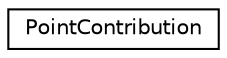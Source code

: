 digraph "Graphical Class Hierarchy"
{
  edge [fontname="Helvetica",fontsize="10",labelfontname="Helvetica",labelfontsize="10"];
  node [fontname="Helvetica",fontsize="10",shape=record];
  rankdir="LR";
  Node0 [label="PointContribution",height=0.2,width=0.4,color="black", fillcolor="white", style="filled",URL="$class_point_contribution.html"];
}
